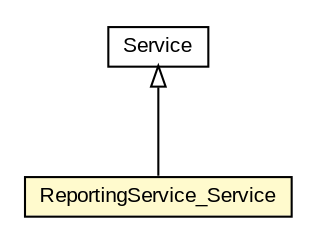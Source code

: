 #!/usr/local/bin/dot
#
# Class diagram 
# Generated by UMLGraph version R5_6-24-gf6e263 (http://www.umlgraph.org/)
#

digraph G {
	edge [fontname="arial",fontsize=10,labelfontname="arial",labelfontsize=10];
	node [fontname="arial",fontsize=10,shape=plaintext];
	nodesep=0.25;
	ranksep=0.5;
	// org.miloss.fgsms.services.interfaces.reportingservice.ReportingService_Service
	c991075 [label=<<table title="org.miloss.fgsms.services.interfaces.reportingservice.ReportingService_Service" border="0" cellborder="1" cellspacing="0" cellpadding="2" port="p" bgcolor="lemonChiffon" href="./ReportingService_Service.html">
		<tr><td><table border="0" cellspacing="0" cellpadding="1">
<tr><td align="center" balign="center"> ReportingService_Service </td></tr>
		</table></td></tr>
		</table>>, URL="./ReportingService_Service.html", fontname="arial", fontcolor="black", fontsize=10.0];
	//org.miloss.fgsms.services.interfaces.reportingservice.ReportingService_Service extends javax.xml.ws.Service
	c991620:p -> c991075:p [dir=back,arrowtail=empty];
	// javax.xml.ws.Service
	c991620 [label=<<table title="javax.xml.ws.Service" border="0" cellborder="1" cellspacing="0" cellpadding="2" port="p" href="http://java.sun.com/j2se/1.4.2/docs/api/javax/xml/ws/Service.html">
		<tr><td><table border="0" cellspacing="0" cellpadding="1">
<tr><td align="center" balign="center"> Service </td></tr>
		</table></td></tr>
		</table>>, URL="http://java.sun.com/j2se/1.4.2/docs/api/javax/xml/ws/Service.html", fontname="arial", fontcolor="black", fontsize=10.0];
}

